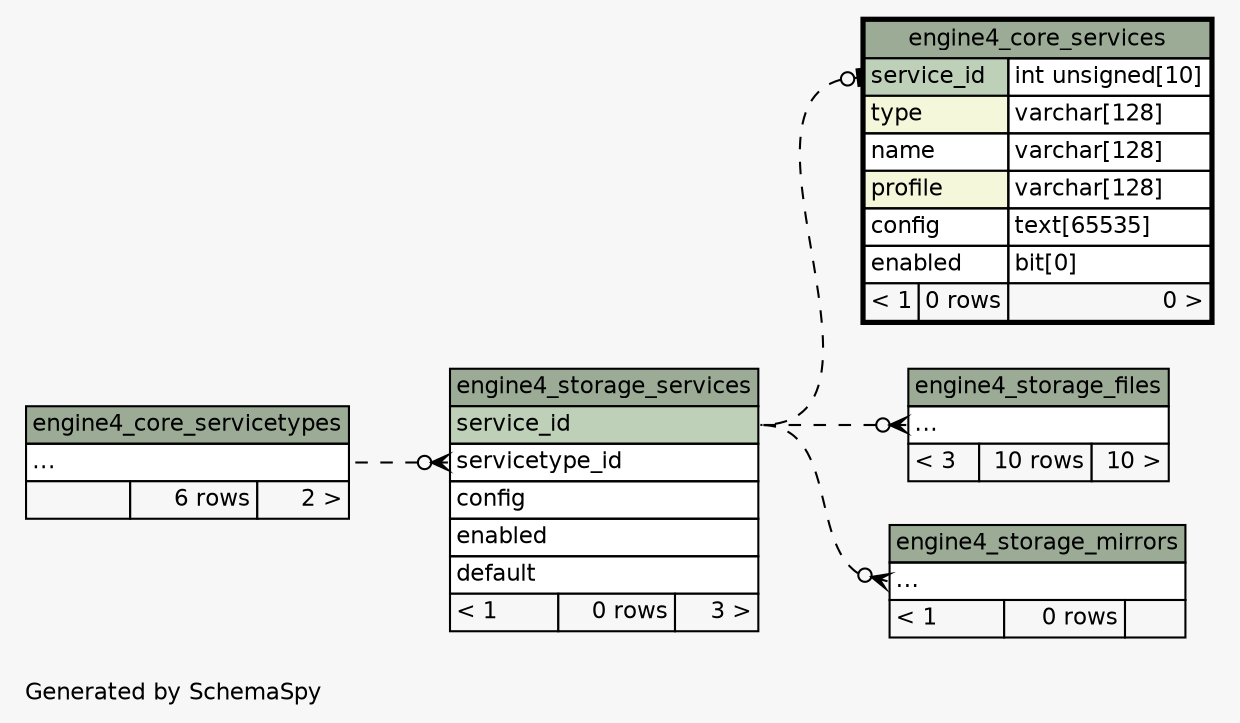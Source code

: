 // dot 2.38.0 on Windows 10 10.0
// SchemaSpy rev 590
digraph "impliedTwoDegreesRelationshipsDiagram" {
  graph [
    rankdir="RL"
    bgcolor="#f7f7f7"
    label="\nGenerated by SchemaSpy"
    labeljust="l"
    nodesep="0.18"
    ranksep="0.46"
    fontname="Helvetica"
    fontsize="11"
  ];
  node [
    fontname="Helvetica"
    fontsize="11"
    shape="plaintext"
  ];
  edge [
    arrowsize="0.8"
  ];
  "engine4_core_services":"service_id":w -> "engine4_storage_services":"service_id":e [arrowhead=none dir=back arrowtail=teeodot style=dashed];
  "engine4_storage_files":"elipses":w -> "engine4_storage_services":"service_id":e [arrowhead=none dir=back arrowtail=crowodot style=dashed];
  "engine4_storage_mirrors":"elipses":w -> "engine4_storage_services":"service_id":e [arrowhead=none dir=back arrowtail=crowodot style=dashed];
  "engine4_storage_services":"servicetype_id":w -> "engine4_core_servicetypes":"elipses":e [arrowhead=none dir=back arrowtail=crowodot style=dashed];
  "engine4_core_services" [
    label=<
    <TABLE BORDER="2" CELLBORDER="1" CELLSPACING="0" BGCOLOR="#ffffff">
      <TR><TD COLSPAN="3" BGCOLOR="#9bab96" ALIGN="CENTER">engine4_core_services</TD></TR>
      <TR><TD PORT="service_id" COLSPAN="2" BGCOLOR="#bed1b8" ALIGN="LEFT">service_id</TD><TD PORT="service_id.type" ALIGN="LEFT">int unsigned[10]</TD></TR>
      <TR><TD PORT="type" COLSPAN="2" BGCOLOR="#f4f7da" ALIGN="LEFT">type</TD><TD PORT="type.type" ALIGN="LEFT">varchar[128]</TD></TR>
      <TR><TD PORT="name" COLSPAN="2" ALIGN="LEFT">name</TD><TD PORT="name.type" ALIGN="LEFT">varchar[128]</TD></TR>
      <TR><TD PORT="profile" COLSPAN="2" BGCOLOR="#f4f7da" ALIGN="LEFT">profile</TD><TD PORT="profile.type" ALIGN="LEFT">varchar[128]</TD></TR>
      <TR><TD PORT="config" COLSPAN="2" ALIGN="LEFT">config</TD><TD PORT="config.type" ALIGN="LEFT">text[65535]</TD></TR>
      <TR><TD PORT="enabled" COLSPAN="2" ALIGN="LEFT">enabled</TD><TD PORT="enabled.type" ALIGN="LEFT">bit[0]</TD></TR>
      <TR><TD ALIGN="LEFT" BGCOLOR="#f7f7f7">&lt; 1</TD><TD ALIGN="RIGHT" BGCOLOR="#f7f7f7">0 rows</TD><TD ALIGN="RIGHT" BGCOLOR="#f7f7f7">0 &gt;</TD></TR>
    </TABLE>>
    URL="engine4_core_services.html"
    tooltip="engine4_core_services"
  ];
  "engine4_core_servicetypes" [
    label=<
    <TABLE BORDER="0" CELLBORDER="1" CELLSPACING="0" BGCOLOR="#ffffff">
      <TR><TD COLSPAN="3" BGCOLOR="#9bab96" ALIGN="CENTER">engine4_core_servicetypes</TD></TR>
      <TR><TD PORT="elipses" COLSPAN="3" ALIGN="LEFT">...</TD></TR>
      <TR><TD ALIGN="LEFT" BGCOLOR="#f7f7f7">  </TD><TD ALIGN="RIGHT" BGCOLOR="#f7f7f7">6 rows</TD><TD ALIGN="RIGHT" BGCOLOR="#f7f7f7">2 &gt;</TD></TR>
    </TABLE>>
    URL="engine4_core_servicetypes.html"
    tooltip="engine4_core_servicetypes"
  ];
  "engine4_storage_files" [
    label=<
    <TABLE BORDER="0" CELLBORDER="1" CELLSPACING="0" BGCOLOR="#ffffff">
      <TR><TD COLSPAN="3" BGCOLOR="#9bab96" ALIGN="CENTER">engine4_storage_files</TD></TR>
      <TR><TD PORT="elipses" COLSPAN="3" ALIGN="LEFT">...</TD></TR>
      <TR><TD ALIGN="LEFT" BGCOLOR="#f7f7f7">&lt; 3</TD><TD ALIGN="RIGHT" BGCOLOR="#f7f7f7">10 rows</TD><TD ALIGN="RIGHT" BGCOLOR="#f7f7f7">10 &gt;</TD></TR>
    </TABLE>>
    URL="engine4_storage_files.html"
    tooltip="engine4_storage_files"
  ];
  "engine4_storage_mirrors" [
    label=<
    <TABLE BORDER="0" CELLBORDER="1" CELLSPACING="0" BGCOLOR="#ffffff">
      <TR><TD COLSPAN="3" BGCOLOR="#9bab96" ALIGN="CENTER">engine4_storage_mirrors</TD></TR>
      <TR><TD PORT="elipses" COLSPAN="3" ALIGN="LEFT">...</TD></TR>
      <TR><TD ALIGN="LEFT" BGCOLOR="#f7f7f7">&lt; 1</TD><TD ALIGN="RIGHT" BGCOLOR="#f7f7f7">0 rows</TD><TD ALIGN="RIGHT" BGCOLOR="#f7f7f7">  </TD></TR>
    </TABLE>>
    URL="engine4_storage_mirrors.html"
    tooltip="engine4_storage_mirrors"
  ];
  "engine4_storage_services" [
    label=<
    <TABLE BORDER="0" CELLBORDER="1" CELLSPACING="0" BGCOLOR="#ffffff">
      <TR><TD COLSPAN="3" BGCOLOR="#9bab96" ALIGN="CENTER">engine4_storage_services</TD></TR>
      <TR><TD PORT="service_id" COLSPAN="3" BGCOLOR="#bed1b8" ALIGN="LEFT">service_id</TD></TR>
      <TR><TD PORT="servicetype_id" COLSPAN="3" ALIGN="LEFT">servicetype_id</TD></TR>
      <TR><TD PORT="config" COLSPAN="3" ALIGN="LEFT">config</TD></TR>
      <TR><TD PORT="enabled" COLSPAN="3" ALIGN="LEFT">enabled</TD></TR>
      <TR><TD PORT="default" COLSPAN="3" ALIGN="LEFT">default</TD></TR>
      <TR><TD ALIGN="LEFT" BGCOLOR="#f7f7f7">&lt; 1</TD><TD ALIGN="RIGHT" BGCOLOR="#f7f7f7">0 rows</TD><TD ALIGN="RIGHT" BGCOLOR="#f7f7f7">3 &gt;</TD></TR>
    </TABLE>>
    URL="engine4_storage_services.html"
    tooltip="engine4_storage_services"
  ];
}
